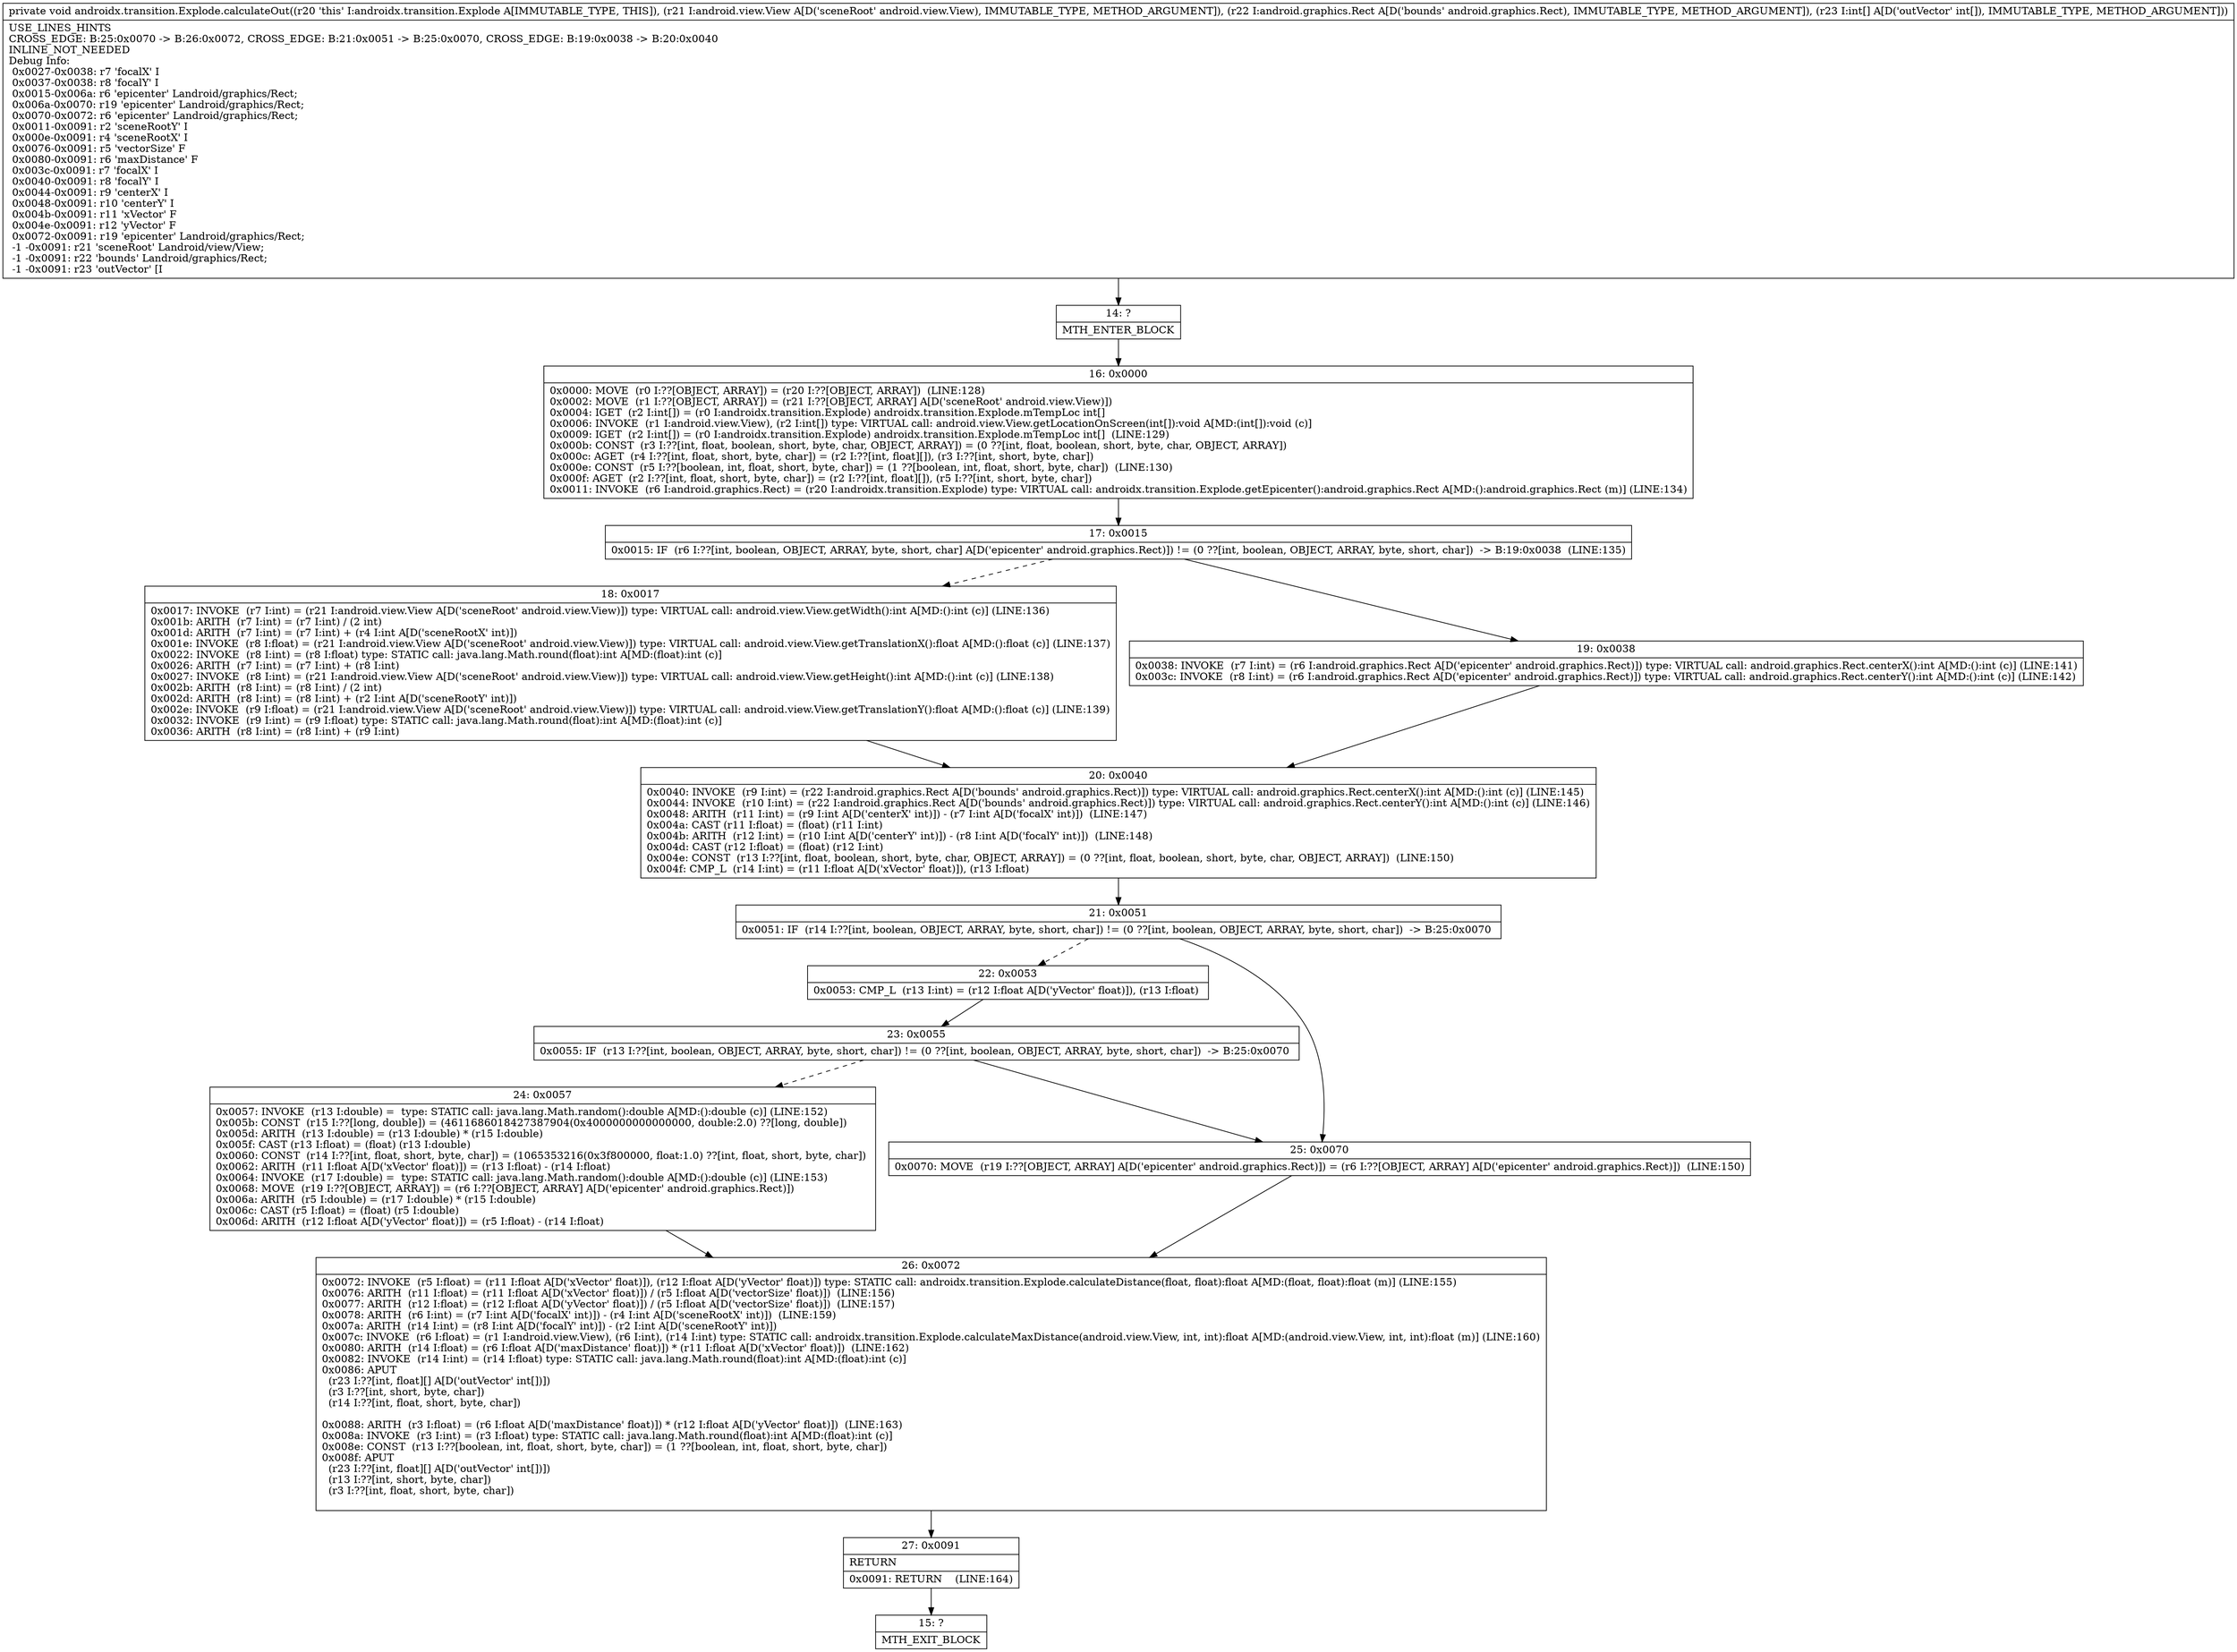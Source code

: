 digraph "CFG forandroidx.transition.Explode.calculateOut(Landroid\/view\/View;Landroid\/graphics\/Rect;[I)V" {
Node_14 [shape=record,label="{14\:\ ?|MTH_ENTER_BLOCK\l}"];
Node_16 [shape=record,label="{16\:\ 0x0000|0x0000: MOVE  (r0 I:??[OBJECT, ARRAY]) = (r20 I:??[OBJECT, ARRAY])  (LINE:128)\l0x0002: MOVE  (r1 I:??[OBJECT, ARRAY]) = (r21 I:??[OBJECT, ARRAY] A[D('sceneRoot' android.view.View)]) \l0x0004: IGET  (r2 I:int[]) = (r0 I:androidx.transition.Explode) androidx.transition.Explode.mTempLoc int[] \l0x0006: INVOKE  (r1 I:android.view.View), (r2 I:int[]) type: VIRTUAL call: android.view.View.getLocationOnScreen(int[]):void A[MD:(int[]):void (c)]\l0x0009: IGET  (r2 I:int[]) = (r0 I:androidx.transition.Explode) androidx.transition.Explode.mTempLoc int[]  (LINE:129)\l0x000b: CONST  (r3 I:??[int, float, boolean, short, byte, char, OBJECT, ARRAY]) = (0 ??[int, float, boolean, short, byte, char, OBJECT, ARRAY]) \l0x000c: AGET  (r4 I:??[int, float, short, byte, char]) = (r2 I:??[int, float][]), (r3 I:??[int, short, byte, char]) \l0x000e: CONST  (r5 I:??[boolean, int, float, short, byte, char]) = (1 ??[boolean, int, float, short, byte, char])  (LINE:130)\l0x000f: AGET  (r2 I:??[int, float, short, byte, char]) = (r2 I:??[int, float][]), (r5 I:??[int, short, byte, char]) \l0x0011: INVOKE  (r6 I:android.graphics.Rect) = (r20 I:androidx.transition.Explode) type: VIRTUAL call: androidx.transition.Explode.getEpicenter():android.graphics.Rect A[MD:():android.graphics.Rect (m)] (LINE:134)\l}"];
Node_17 [shape=record,label="{17\:\ 0x0015|0x0015: IF  (r6 I:??[int, boolean, OBJECT, ARRAY, byte, short, char] A[D('epicenter' android.graphics.Rect)]) != (0 ??[int, boolean, OBJECT, ARRAY, byte, short, char])  \-\> B:19:0x0038  (LINE:135)\l}"];
Node_18 [shape=record,label="{18\:\ 0x0017|0x0017: INVOKE  (r7 I:int) = (r21 I:android.view.View A[D('sceneRoot' android.view.View)]) type: VIRTUAL call: android.view.View.getWidth():int A[MD:():int (c)] (LINE:136)\l0x001b: ARITH  (r7 I:int) = (r7 I:int) \/ (2 int) \l0x001d: ARITH  (r7 I:int) = (r7 I:int) + (r4 I:int A[D('sceneRootX' int)]) \l0x001e: INVOKE  (r8 I:float) = (r21 I:android.view.View A[D('sceneRoot' android.view.View)]) type: VIRTUAL call: android.view.View.getTranslationX():float A[MD:():float (c)] (LINE:137)\l0x0022: INVOKE  (r8 I:int) = (r8 I:float) type: STATIC call: java.lang.Math.round(float):int A[MD:(float):int (c)]\l0x0026: ARITH  (r7 I:int) = (r7 I:int) + (r8 I:int) \l0x0027: INVOKE  (r8 I:int) = (r21 I:android.view.View A[D('sceneRoot' android.view.View)]) type: VIRTUAL call: android.view.View.getHeight():int A[MD:():int (c)] (LINE:138)\l0x002b: ARITH  (r8 I:int) = (r8 I:int) \/ (2 int) \l0x002d: ARITH  (r8 I:int) = (r8 I:int) + (r2 I:int A[D('sceneRootY' int)]) \l0x002e: INVOKE  (r9 I:float) = (r21 I:android.view.View A[D('sceneRoot' android.view.View)]) type: VIRTUAL call: android.view.View.getTranslationY():float A[MD:():float (c)] (LINE:139)\l0x0032: INVOKE  (r9 I:int) = (r9 I:float) type: STATIC call: java.lang.Math.round(float):int A[MD:(float):int (c)]\l0x0036: ARITH  (r8 I:int) = (r8 I:int) + (r9 I:int) \l}"];
Node_20 [shape=record,label="{20\:\ 0x0040|0x0040: INVOKE  (r9 I:int) = (r22 I:android.graphics.Rect A[D('bounds' android.graphics.Rect)]) type: VIRTUAL call: android.graphics.Rect.centerX():int A[MD:():int (c)] (LINE:145)\l0x0044: INVOKE  (r10 I:int) = (r22 I:android.graphics.Rect A[D('bounds' android.graphics.Rect)]) type: VIRTUAL call: android.graphics.Rect.centerY():int A[MD:():int (c)] (LINE:146)\l0x0048: ARITH  (r11 I:int) = (r9 I:int A[D('centerX' int)]) \- (r7 I:int A[D('focalX' int)])  (LINE:147)\l0x004a: CAST (r11 I:float) = (float) (r11 I:int) \l0x004b: ARITH  (r12 I:int) = (r10 I:int A[D('centerY' int)]) \- (r8 I:int A[D('focalY' int)])  (LINE:148)\l0x004d: CAST (r12 I:float) = (float) (r12 I:int) \l0x004e: CONST  (r13 I:??[int, float, boolean, short, byte, char, OBJECT, ARRAY]) = (0 ??[int, float, boolean, short, byte, char, OBJECT, ARRAY])  (LINE:150)\l0x004f: CMP_L  (r14 I:int) = (r11 I:float A[D('xVector' float)]), (r13 I:float) \l}"];
Node_21 [shape=record,label="{21\:\ 0x0051|0x0051: IF  (r14 I:??[int, boolean, OBJECT, ARRAY, byte, short, char]) != (0 ??[int, boolean, OBJECT, ARRAY, byte, short, char])  \-\> B:25:0x0070 \l}"];
Node_22 [shape=record,label="{22\:\ 0x0053|0x0053: CMP_L  (r13 I:int) = (r12 I:float A[D('yVector' float)]), (r13 I:float) \l}"];
Node_23 [shape=record,label="{23\:\ 0x0055|0x0055: IF  (r13 I:??[int, boolean, OBJECT, ARRAY, byte, short, char]) != (0 ??[int, boolean, OBJECT, ARRAY, byte, short, char])  \-\> B:25:0x0070 \l}"];
Node_24 [shape=record,label="{24\:\ 0x0057|0x0057: INVOKE  (r13 I:double) =  type: STATIC call: java.lang.Math.random():double A[MD:():double (c)] (LINE:152)\l0x005b: CONST  (r15 I:??[long, double]) = (4611686018427387904(0x4000000000000000, double:2.0) ??[long, double]) \l0x005d: ARITH  (r13 I:double) = (r13 I:double) * (r15 I:double) \l0x005f: CAST (r13 I:float) = (float) (r13 I:double) \l0x0060: CONST  (r14 I:??[int, float, short, byte, char]) = (1065353216(0x3f800000, float:1.0) ??[int, float, short, byte, char]) \l0x0062: ARITH  (r11 I:float A[D('xVector' float)]) = (r13 I:float) \- (r14 I:float) \l0x0064: INVOKE  (r17 I:double) =  type: STATIC call: java.lang.Math.random():double A[MD:():double (c)] (LINE:153)\l0x0068: MOVE  (r19 I:??[OBJECT, ARRAY]) = (r6 I:??[OBJECT, ARRAY] A[D('epicenter' android.graphics.Rect)]) \l0x006a: ARITH  (r5 I:double) = (r17 I:double) * (r15 I:double) \l0x006c: CAST (r5 I:float) = (float) (r5 I:double) \l0x006d: ARITH  (r12 I:float A[D('yVector' float)]) = (r5 I:float) \- (r14 I:float) \l}"];
Node_26 [shape=record,label="{26\:\ 0x0072|0x0072: INVOKE  (r5 I:float) = (r11 I:float A[D('xVector' float)]), (r12 I:float A[D('yVector' float)]) type: STATIC call: androidx.transition.Explode.calculateDistance(float, float):float A[MD:(float, float):float (m)] (LINE:155)\l0x0076: ARITH  (r11 I:float) = (r11 I:float A[D('xVector' float)]) \/ (r5 I:float A[D('vectorSize' float)])  (LINE:156)\l0x0077: ARITH  (r12 I:float) = (r12 I:float A[D('yVector' float)]) \/ (r5 I:float A[D('vectorSize' float)])  (LINE:157)\l0x0078: ARITH  (r6 I:int) = (r7 I:int A[D('focalX' int)]) \- (r4 I:int A[D('sceneRootX' int)])  (LINE:159)\l0x007a: ARITH  (r14 I:int) = (r8 I:int A[D('focalY' int)]) \- (r2 I:int A[D('sceneRootY' int)]) \l0x007c: INVOKE  (r6 I:float) = (r1 I:android.view.View), (r6 I:int), (r14 I:int) type: STATIC call: androidx.transition.Explode.calculateMaxDistance(android.view.View, int, int):float A[MD:(android.view.View, int, int):float (m)] (LINE:160)\l0x0080: ARITH  (r14 I:float) = (r6 I:float A[D('maxDistance' float)]) * (r11 I:float A[D('xVector' float)])  (LINE:162)\l0x0082: INVOKE  (r14 I:int) = (r14 I:float) type: STATIC call: java.lang.Math.round(float):int A[MD:(float):int (c)]\l0x0086: APUT  \l  (r23 I:??[int, float][] A[D('outVector' int[])])\l  (r3 I:??[int, short, byte, char])\l  (r14 I:??[int, float, short, byte, char])\l \l0x0088: ARITH  (r3 I:float) = (r6 I:float A[D('maxDistance' float)]) * (r12 I:float A[D('yVector' float)])  (LINE:163)\l0x008a: INVOKE  (r3 I:int) = (r3 I:float) type: STATIC call: java.lang.Math.round(float):int A[MD:(float):int (c)]\l0x008e: CONST  (r13 I:??[boolean, int, float, short, byte, char]) = (1 ??[boolean, int, float, short, byte, char]) \l0x008f: APUT  \l  (r23 I:??[int, float][] A[D('outVector' int[])])\l  (r13 I:??[int, short, byte, char])\l  (r3 I:??[int, float, short, byte, char])\l \l}"];
Node_27 [shape=record,label="{27\:\ 0x0091|RETURN\l|0x0091: RETURN    (LINE:164)\l}"];
Node_15 [shape=record,label="{15\:\ ?|MTH_EXIT_BLOCK\l}"];
Node_25 [shape=record,label="{25\:\ 0x0070|0x0070: MOVE  (r19 I:??[OBJECT, ARRAY] A[D('epicenter' android.graphics.Rect)]) = (r6 I:??[OBJECT, ARRAY] A[D('epicenter' android.graphics.Rect)])  (LINE:150)\l}"];
Node_19 [shape=record,label="{19\:\ 0x0038|0x0038: INVOKE  (r7 I:int) = (r6 I:android.graphics.Rect A[D('epicenter' android.graphics.Rect)]) type: VIRTUAL call: android.graphics.Rect.centerX():int A[MD:():int (c)] (LINE:141)\l0x003c: INVOKE  (r8 I:int) = (r6 I:android.graphics.Rect A[D('epicenter' android.graphics.Rect)]) type: VIRTUAL call: android.graphics.Rect.centerY():int A[MD:():int (c)] (LINE:142)\l}"];
MethodNode[shape=record,label="{private void androidx.transition.Explode.calculateOut((r20 'this' I:androidx.transition.Explode A[IMMUTABLE_TYPE, THIS]), (r21 I:android.view.View A[D('sceneRoot' android.view.View), IMMUTABLE_TYPE, METHOD_ARGUMENT]), (r22 I:android.graphics.Rect A[D('bounds' android.graphics.Rect), IMMUTABLE_TYPE, METHOD_ARGUMENT]), (r23 I:int[] A[D('outVector' int[]), IMMUTABLE_TYPE, METHOD_ARGUMENT]))  | USE_LINES_HINTS\lCROSS_EDGE: B:25:0x0070 \-\> B:26:0x0072, CROSS_EDGE: B:21:0x0051 \-\> B:25:0x0070, CROSS_EDGE: B:19:0x0038 \-\> B:20:0x0040\lINLINE_NOT_NEEDED\lDebug Info:\l  0x0027\-0x0038: r7 'focalX' I\l  0x0037\-0x0038: r8 'focalY' I\l  0x0015\-0x006a: r6 'epicenter' Landroid\/graphics\/Rect;\l  0x006a\-0x0070: r19 'epicenter' Landroid\/graphics\/Rect;\l  0x0070\-0x0072: r6 'epicenter' Landroid\/graphics\/Rect;\l  0x0011\-0x0091: r2 'sceneRootY' I\l  0x000e\-0x0091: r4 'sceneRootX' I\l  0x0076\-0x0091: r5 'vectorSize' F\l  0x0080\-0x0091: r6 'maxDistance' F\l  0x003c\-0x0091: r7 'focalX' I\l  0x0040\-0x0091: r8 'focalY' I\l  0x0044\-0x0091: r9 'centerX' I\l  0x0048\-0x0091: r10 'centerY' I\l  0x004b\-0x0091: r11 'xVector' F\l  0x004e\-0x0091: r12 'yVector' F\l  0x0072\-0x0091: r19 'epicenter' Landroid\/graphics\/Rect;\l  \-1 \-0x0091: r21 'sceneRoot' Landroid\/view\/View;\l  \-1 \-0x0091: r22 'bounds' Landroid\/graphics\/Rect;\l  \-1 \-0x0091: r23 'outVector' [I\l}"];
MethodNode -> Node_14;Node_14 -> Node_16;
Node_16 -> Node_17;
Node_17 -> Node_18[style=dashed];
Node_17 -> Node_19;
Node_18 -> Node_20;
Node_20 -> Node_21;
Node_21 -> Node_22[style=dashed];
Node_21 -> Node_25;
Node_22 -> Node_23;
Node_23 -> Node_24[style=dashed];
Node_23 -> Node_25;
Node_24 -> Node_26;
Node_26 -> Node_27;
Node_27 -> Node_15;
Node_25 -> Node_26;
Node_19 -> Node_20;
}

